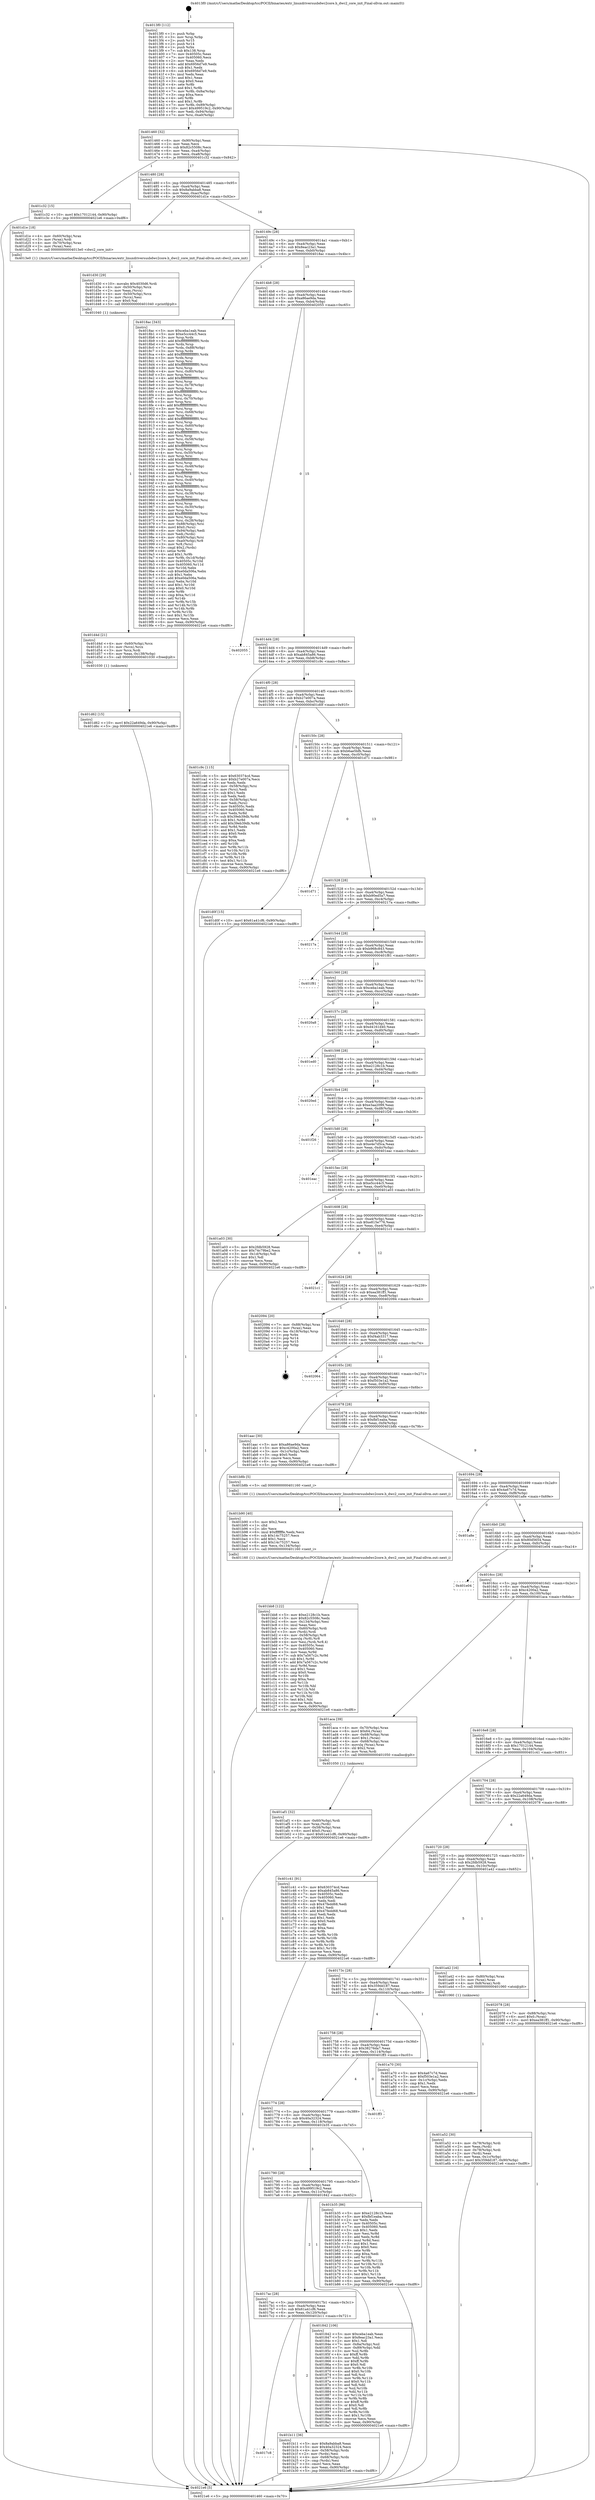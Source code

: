 digraph "0x4013f0" {
  label = "0x4013f0 (/mnt/c/Users/mathe/Desktop/tcc/POCII/binaries/extr_linuxdriversusbdwc2core.h_dwc2_core_init_Final-ollvm.out::main(0))"
  labelloc = "t"
  node[shape=record]

  Entry [label="",width=0.3,height=0.3,shape=circle,fillcolor=black,style=filled]
  "0x401460" [label="{
     0x401460 [32]\l
     | [instrs]\l
     &nbsp;&nbsp;0x401460 \<+6\>: mov -0x90(%rbp),%eax\l
     &nbsp;&nbsp;0x401466 \<+2\>: mov %eax,%ecx\l
     &nbsp;&nbsp;0x401468 \<+6\>: sub $0x82c5508c,%ecx\l
     &nbsp;&nbsp;0x40146e \<+6\>: mov %eax,-0xa4(%rbp)\l
     &nbsp;&nbsp;0x401474 \<+6\>: mov %ecx,-0xa8(%rbp)\l
     &nbsp;&nbsp;0x40147a \<+6\>: je 0000000000401c32 \<main+0x842\>\l
  }"]
  "0x401c32" [label="{
     0x401c32 [15]\l
     | [instrs]\l
     &nbsp;&nbsp;0x401c32 \<+10\>: movl $0x17012144,-0x90(%rbp)\l
     &nbsp;&nbsp;0x401c3c \<+5\>: jmp 00000000004021e6 \<main+0xdf6\>\l
  }"]
  "0x401480" [label="{
     0x401480 [28]\l
     | [instrs]\l
     &nbsp;&nbsp;0x401480 \<+5\>: jmp 0000000000401485 \<main+0x95\>\l
     &nbsp;&nbsp;0x401485 \<+6\>: mov -0xa4(%rbp),%eax\l
     &nbsp;&nbsp;0x40148b \<+5\>: sub $0x8a9abba8,%eax\l
     &nbsp;&nbsp;0x401490 \<+6\>: mov %eax,-0xac(%rbp)\l
     &nbsp;&nbsp;0x401496 \<+6\>: je 0000000000401d1e \<main+0x92e\>\l
  }"]
  Exit [label="",width=0.3,height=0.3,shape=circle,fillcolor=black,style=filled,peripheries=2]
  "0x401d1e" [label="{
     0x401d1e [18]\l
     | [instrs]\l
     &nbsp;&nbsp;0x401d1e \<+4\>: mov -0x60(%rbp),%rax\l
     &nbsp;&nbsp;0x401d22 \<+3\>: mov (%rax),%rdi\l
     &nbsp;&nbsp;0x401d25 \<+4\>: mov -0x70(%rbp),%rax\l
     &nbsp;&nbsp;0x401d29 \<+2\>: mov (%rax),%esi\l
     &nbsp;&nbsp;0x401d2b \<+5\>: call 00000000004013e0 \<dwc2_core_init\>\l
     | [calls]\l
     &nbsp;&nbsp;0x4013e0 \{1\} (/mnt/c/Users/mathe/Desktop/tcc/POCII/binaries/extr_linuxdriversusbdwc2core.h_dwc2_core_init_Final-ollvm.out::dwc2_core_init)\l
  }"]
  "0x40149c" [label="{
     0x40149c [28]\l
     | [instrs]\l
     &nbsp;&nbsp;0x40149c \<+5\>: jmp 00000000004014a1 \<main+0xb1\>\l
     &nbsp;&nbsp;0x4014a1 \<+6\>: mov -0xa4(%rbp),%eax\l
     &nbsp;&nbsp;0x4014a7 \<+5\>: sub $0x8eac23a1,%eax\l
     &nbsp;&nbsp;0x4014ac \<+6\>: mov %eax,-0xb0(%rbp)\l
     &nbsp;&nbsp;0x4014b2 \<+6\>: je 00000000004018ac \<main+0x4bc\>\l
  }"]
  "0x401d62" [label="{
     0x401d62 [15]\l
     | [instrs]\l
     &nbsp;&nbsp;0x401d62 \<+10\>: movl $0x22a649da,-0x90(%rbp)\l
     &nbsp;&nbsp;0x401d6c \<+5\>: jmp 00000000004021e6 \<main+0xdf6\>\l
  }"]
  "0x4018ac" [label="{
     0x4018ac [343]\l
     | [instrs]\l
     &nbsp;&nbsp;0x4018ac \<+5\>: mov $0xceba1eab,%eax\l
     &nbsp;&nbsp;0x4018b1 \<+5\>: mov $0xe5cc44c5,%ecx\l
     &nbsp;&nbsp;0x4018b6 \<+3\>: mov %rsp,%rdx\l
     &nbsp;&nbsp;0x4018b9 \<+4\>: add $0xfffffffffffffff0,%rdx\l
     &nbsp;&nbsp;0x4018bd \<+3\>: mov %rdx,%rsp\l
     &nbsp;&nbsp;0x4018c0 \<+7\>: mov %rdx,-0x88(%rbp)\l
     &nbsp;&nbsp;0x4018c7 \<+3\>: mov %rsp,%rdx\l
     &nbsp;&nbsp;0x4018ca \<+4\>: add $0xfffffffffffffff0,%rdx\l
     &nbsp;&nbsp;0x4018ce \<+3\>: mov %rdx,%rsp\l
     &nbsp;&nbsp;0x4018d1 \<+3\>: mov %rsp,%rsi\l
     &nbsp;&nbsp;0x4018d4 \<+4\>: add $0xfffffffffffffff0,%rsi\l
     &nbsp;&nbsp;0x4018d8 \<+3\>: mov %rsi,%rsp\l
     &nbsp;&nbsp;0x4018db \<+4\>: mov %rsi,-0x80(%rbp)\l
     &nbsp;&nbsp;0x4018df \<+3\>: mov %rsp,%rsi\l
     &nbsp;&nbsp;0x4018e2 \<+4\>: add $0xfffffffffffffff0,%rsi\l
     &nbsp;&nbsp;0x4018e6 \<+3\>: mov %rsi,%rsp\l
     &nbsp;&nbsp;0x4018e9 \<+4\>: mov %rsi,-0x78(%rbp)\l
     &nbsp;&nbsp;0x4018ed \<+3\>: mov %rsp,%rsi\l
     &nbsp;&nbsp;0x4018f0 \<+4\>: add $0xfffffffffffffff0,%rsi\l
     &nbsp;&nbsp;0x4018f4 \<+3\>: mov %rsi,%rsp\l
     &nbsp;&nbsp;0x4018f7 \<+4\>: mov %rsi,-0x70(%rbp)\l
     &nbsp;&nbsp;0x4018fb \<+3\>: mov %rsp,%rsi\l
     &nbsp;&nbsp;0x4018fe \<+4\>: add $0xfffffffffffffff0,%rsi\l
     &nbsp;&nbsp;0x401902 \<+3\>: mov %rsi,%rsp\l
     &nbsp;&nbsp;0x401905 \<+4\>: mov %rsi,-0x68(%rbp)\l
     &nbsp;&nbsp;0x401909 \<+3\>: mov %rsp,%rsi\l
     &nbsp;&nbsp;0x40190c \<+4\>: add $0xfffffffffffffff0,%rsi\l
     &nbsp;&nbsp;0x401910 \<+3\>: mov %rsi,%rsp\l
     &nbsp;&nbsp;0x401913 \<+4\>: mov %rsi,-0x60(%rbp)\l
     &nbsp;&nbsp;0x401917 \<+3\>: mov %rsp,%rsi\l
     &nbsp;&nbsp;0x40191a \<+4\>: add $0xfffffffffffffff0,%rsi\l
     &nbsp;&nbsp;0x40191e \<+3\>: mov %rsi,%rsp\l
     &nbsp;&nbsp;0x401921 \<+4\>: mov %rsi,-0x58(%rbp)\l
     &nbsp;&nbsp;0x401925 \<+3\>: mov %rsp,%rsi\l
     &nbsp;&nbsp;0x401928 \<+4\>: add $0xfffffffffffffff0,%rsi\l
     &nbsp;&nbsp;0x40192c \<+3\>: mov %rsi,%rsp\l
     &nbsp;&nbsp;0x40192f \<+4\>: mov %rsi,-0x50(%rbp)\l
     &nbsp;&nbsp;0x401933 \<+3\>: mov %rsp,%rsi\l
     &nbsp;&nbsp;0x401936 \<+4\>: add $0xfffffffffffffff0,%rsi\l
     &nbsp;&nbsp;0x40193a \<+3\>: mov %rsi,%rsp\l
     &nbsp;&nbsp;0x40193d \<+4\>: mov %rsi,-0x48(%rbp)\l
     &nbsp;&nbsp;0x401941 \<+3\>: mov %rsp,%rsi\l
     &nbsp;&nbsp;0x401944 \<+4\>: add $0xfffffffffffffff0,%rsi\l
     &nbsp;&nbsp;0x401948 \<+3\>: mov %rsi,%rsp\l
     &nbsp;&nbsp;0x40194b \<+4\>: mov %rsi,-0x40(%rbp)\l
     &nbsp;&nbsp;0x40194f \<+3\>: mov %rsp,%rsi\l
     &nbsp;&nbsp;0x401952 \<+4\>: add $0xfffffffffffffff0,%rsi\l
     &nbsp;&nbsp;0x401956 \<+3\>: mov %rsi,%rsp\l
     &nbsp;&nbsp;0x401959 \<+4\>: mov %rsi,-0x38(%rbp)\l
     &nbsp;&nbsp;0x40195d \<+3\>: mov %rsp,%rsi\l
     &nbsp;&nbsp;0x401960 \<+4\>: add $0xfffffffffffffff0,%rsi\l
     &nbsp;&nbsp;0x401964 \<+3\>: mov %rsi,%rsp\l
     &nbsp;&nbsp;0x401967 \<+4\>: mov %rsi,-0x30(%rbp)\l
     &nbsp;&nbsp;0x40196b \<+3\>: mov %rsp,%rsi\l
     &nbsp;&nbsp;0x40196e \<+4\>: add $0xfffffffffffffff0,%rsi\l
     &nbsp;&nbsp;0x401972 \<+3\>: mov %rsi,%rsp\l
     &nbsp;&nbsp;0x401975 \<+4\>: mov %rsi,-0x28(%rbp)\l
     &nbsp;&nbsp;0x401979 \<+7\>: mov -0x88(%rbp),%rsi\l
     &nbsp;&nbsp;0x401980 \<+6\>: movl $0x0,(%rsi)\l
     &nbsp;&nbsp;0x401986 \<+6\>: mov -0x94(%rbp),%edi\l
     &nbsp;&nbsp;0x40198c \<+2\>: mov %edi,(%rdx)\l
     &nbsp;&nbsp;0x40198e \<+4\>: mov -0x80(%rbp),%rsi\l
     &nbsp;&nbsp;0x401992 \<+7\>: mov -0xa0(%rbp),%r8\l
     &nbsp;&nbsp;0x401999 \<+3\>: mov %r8,(%rsi)\l
     &nbsp;&nbsp;0x40199c \<+3\>: cmpl $0x2,(%rdx)\l
     &nbsp;&nbsp;0x40199f \<+4\>: setne %r9b\l
     &nbsp;&nbsp;0x4019a3 \<+4\>: and $0x1,%r9b\l
     &nbsp;&nbsp;0x4019a7 \<+4\>: mov %r9b,-0x1d(%rbp)\l
     &nbsp;&nbsp;0x4019ab \<+8\>: mov 0x40505c,%r10d\l
     &nbsp;&nbsp;0x4019b3 \<+8\>: mov 0x405060,%r11d\l
     &nbsp;&nbsp;0x4019bb \<+3\>: mov %r10d,%ebx\l
     &nbsp;&nbsp;0x4019be \<+6\>: sub $0xe0da506a,%ebx\l
     &nbsp;&nbsp;0x4019c4 \<+3\>: sub $0x1,%ebx\l
     &nbsp;&nbsp;0x4019c7 \<+6\>: add $0xe0da506a,%ebx\l
     &nbsp;&nbsp;0x4019cd \<+4\>: imul %ebx,%r10d\l
     &nbsp;&nbsp;0x4019d1 \<+4\>: and $0x1,%r10d\l
     &nbsp;&nbsp;0x4019d5 \<+4\>: cmp $0x0,%r10d\l
     &nbsp;&nbsp;0x4019d9 \<+4\>: sete %r9b\l
     &nbsp;&nbsp;0x4019dd \<+4\>: cmp $0xa,%r11d\l
     &nbsp;&nbsp;0x4019e1 \<+4\>: setl %r14b\l
     &nbsp;&nbsp;0x4019e5 \<+3\>: mov %r9b,%r15b\l
     &nbsp;&nbsp;0x4019e8 \<+3\>: and %r14b,%r15b\l
     &nbsp;&nbsp;0x4019eb \<+3\>: xor %r14b,%r9b\l
     &nbsp;&nbsp;0x4019ee \<+3\>: or %r9b,%r15b\l
     &nbsp;&nbsp;0x4019f1 \<+4\>: test $0x1,%r15b\l
     &nbsp;&nbsp;0x4019f5 \<+3\>: cmovne %ecx,%eax\l
     &nbsp;&nbsp;0x4019f8 \<+6\>: mov %eax,-0x90(%rbp)\l
     &nbsp;&nbsp;0x4019fe \<+5\>: jmp 00000000004021e6 \<main+0xdf6\>\l
  }"]
  "0x4014b8" [label="{
     0x4014b8 [28]\l
     | [instrs]\l
     &nbsp;&nbsp;0x4014b8 \<+5\>: jmp 00000000004014bd \<main+0xcd\>\l
     &nbsp;&nbsp;0x4014bd \<+6\>: mov -0xa4(%rbp),%eax\l
     &nbsp;&nbsp;0x4014c3 \<+5\>: sub $0xa86ae9da,%eax\l
     &nbsp;&nbsp;0x4014c8 \<+6\>: mov %eax,-0xb4(%rbp)\l
     &nbsp;&nbsp;0x4014ce \<+6\>: je 0000000000402055 \<main+0xc65\>\l
  }"]
  "0x401d4d" [label="{
     0x401d4d [21]\l
     | [instrs]\l
     &nbsp;&nbsp;0x401d4d \<+4\>: mov -0x60(%rbp),%rcx\l
     &nbsp;&nbsp;0x401d51 \<+3\>: mov (%rcx),%rcx\l
     &nbsp;&nbsp;0x401d54 \<+3\>: mov %rcx,%rdi\l
     &nbsp;&nbsp;0x401d57 \<+6\>: mov %eax,-0x138(%rbp)\l
     &nbsp;&nbsp;0x401d5d \<+5\>: call 0000000000401030 \<free@plt\>\l
     | [calls]\l
     &nbsp;&nbsp;0x401030 \{1\} (unknown)\l
  }"]
  "0x402055" [label="{
     0x402055\l
  }", style=dashed]
  "0x4014d4" [label="{
     0x4014d4 [28]\l
     | [instrs]\l
     &nbsp;&nbsp;0x4014d4 \<+5\>: jmp 00000000004014d9 \<main+0xe9\>\l
     &nbsp;&nbsp;0x4014d9 \<+6\>: mov -0xa4(%rbp),%eax\l
     &nbsp;&nbsp;0x4014df \<+5\>: sub $0xab845a86,%eax\l
     &nbsp;&nbsp;0x4014e4 \<+6\>: mov %eax,-0xb8(%rbp)\l
     &nbsp;&nbsp;0x4014ea \<+6\>: je 0000000000401c9c \<main+0x8ac\>\l
  }"]
  "0x401d30" [label="{
     0x401d30 [29]\l
     | [instrs]\l
     &nbsp;&nbsp;0x401d30 \<+10\>: movabs $0x4030d6,%rdi\l
     &nbsp;&nbsp;0x401d3a \<+4\>: mov -0x50(%rbp),%rcx\l
     &nbsp;&nbsp;0x401d3e \<+2\>: mov %eax,(%rcx)\l
     &nbsp;&nbsp;0x401d40 \<+4\>: mov -0x50(%rbp),%rcx\l
     &nbsp;&nbsp;0x401d44 \<+2\>: mov (%rcx),%esi\l
     &nbsp;&nbsp;0x401d46 \<+2\>: mov $0x0,%al\l
     &nbsp;&nbsp;0x401d48 \<+5\>: call 0000000000401040 \<printf@plt\>\l
     | [calls]\l
     &nbsp;&nbsp;0x401040 \{1\} (unknown)\l
  }"]
  "0x401c9c" [label="{
     0x401c9c [115]\l
     | [instrs]\l
     &nbsp;&nbsp;0x401c9c \<+5\>: mov $0x630374cd,%eax\l
     &nbsp;&nbsp;0x401ca1 \<+5\>: mov $0xb27e007a,%ecx\l
     &nbsp;&nbsp;0x401ca6 \<+2\>: xor %edx,%edx\l
     &nbsp;&nbsp;0x401ca8 \<+4\>: mov -0x58(%rbp),%rsi\l
     &nbsp;&nbsp;0x401cac \<+2\>: mov (%rsi),%edi\l
     &nbsp;&nbsp;0x401cae \<+3\>: sub $0x1,%edx\l
     &nbsp;&nbsp;0x401cb1 \<+2\>: sub %edx,%edi\l
     &nbsp;&nbsp;0x401cb3 \<+4\>: mov -0x58(%rbp),%rsi\l
     &nbsp;&nbsp;0x401cb7 \<+2\>: mov %edi,(%rsi)\l
     &nbsp;&nbsp;0x401cb9 \<+7\>: mov 0x40505c,%edx\l
     &nbsp;&nbsp;0x401cc0 \<+7\>: mov 0x405060,%edi\l
     &nbsp;&nbsp;0x401cc7 \<+3\>: mov %edx,%r8d\l
     &nbsp;&nbsp;0x401cca \<+7\>: sub $0x39eb39db,%r8d\l
     &nbsp;&nbsp;0x401cd1 \<+4\>: sub $0x1,%r8d\l
     &nbsp;&nbsp;0x401cd5 \<+7\>: add $0x39eb39db,%r8d\l
     &nbsp;&nbsp;0x401cdc \<+4\>: imul %r8d,%edx\l
     &nbsp;&nbsp;0x401ce0 \<+3\>: and $0x1,%edx\l
     &nbsp;&nbsp;0x401ce3 \<+3\>: cmp $0x0,%edx\l
     &nbsp;&nbsp;0x401ce6 \<+4\>: sete %r9b\l
     &nbsp;&nbsp;0x401cea \<+3\>: cmp $0xa,%edi\l
     &nbsp;&nbsp;0x401ced \<+4\>: setl %r10b\l
     &nbsp;&nbsp;0x401cf1 \<+3\>: mov %r9b,%r11b\l
     &nbsp;&nbsp;0x401cf4 \<+3\>: and %r10b,%r11b\l
     &nbsp;&nbsp;0x401cf7 \<+3\>: xor %r10b,%r9b\l
     &nbsp;&nbsp;0x401cfa \<+3\>: or %r9b,%r11b\l
     &nbsp;&nbsp;0x401cfd \<+4\>: test $0x1,%r11b\l
     &nbsp;&nbsp;0x401d01 \<+3\>: cmovne %ecx,%eax\l
     &nbsp;&nbsp;0x401d04 \<+6\>: mov %eax,-0x90(%rbp)\l
     &nbsp;&nbsp;0x401d0a \<+5\>: jmp 00000000004021e6 \<main+0xdf6\>\l
  }"]
  "0x4014f0" [label="{
     0x4014f0 [28]\l
     | [instrs]\l
     &nbsp;&nbsp;0x4014f0 \<+5\>: jmp 00000000004014f5 \<main+0x105\>\l
     &nbsp;&nbsp;0x4014f5 \<+6\>: mov -0xa4(%rbp),%eax\l
     &nbsp;&nbsp;0x4014fb \<+5\>: sub $0xb27e007a,%eax\l
     &nbsp;&nbsp;0x401500 \<+6\>: mov %eax,-0xbc(%rbp)\l
     &nbsp;&nbsp;0x401506 \<+6\>: je 0000000000401d0f \<main+0x91f\>\l
  }"]
  "0x401bb8" [label="{
     0x401bb8 [122]\l
     | [instrs]\l
     &nbsp;&nbsp;0x401bb8 \<+5\>: mov $0xe2128c1b,%ecx\l
     &nbsp;&nbsp;0x401bbd \<+5\>: mov $0x82c5508c,%edx\l
     &nbsp;&nbsp;0x401bc2 \<+6\>: mov -0x134(%rbp),%esi\l
     &nbsp;&nbsp;0x401bc8 \<+3\>: imul %eax,%esi\l
     &nbsp;&nbsp;0x401bcb \<+4\>: mov -0x60(%rbp),%rdi\l
     &nbsp;&nbsp;0x401bcf \<+3\>: mov (%rdi),%rdi\l
     &nbsp;&nbsp;0x401bd2 \<+4\>: mov -0x58(%rbp),%r8\l
     &nbsp;&nbsp;0x401bd6 \<+3\>: movslq (%r8),%r8\l
     &nbsp;&nbsp;0x401bd9 \<+4\>: mov %esi,(%rdi,%r8,4)\l
     &nbsp;&nbsp;0x401bdd \<+7\>: mov 0x40505c,%eax\l
     &nbsp;&nbsp;0x401be4 \<+7\>: mov 0x405060,%esi\l
     &nbsp;&nbsp;0x401beb \<+3\>: mov %eax,%r9d\l
     &nbsp;&nbsp;0x401bee \<+7\>: sub $0x7a567c2c,%r9d\l
     &nbsp;&nbsp;0x401bf5 \<+4\>: sub $0x1,%r9d\l
     &nbsp;&nbsp;0x401bf9 \<+7\>: add $0x7a567c2c,%r9d\l
     &nbsp;&nbsp;0x401c00 \<+4\>: imul %r9d,%eax\l
     &nbsp;&nbsp;0x401c04 \<+3\>: and $0x1,%eax\l
     &nbsp;&nbsp;0x401c07 \<+3\>: cmp $0x0,%eax\l
     &nbsp;&nbsp;0x401c0a \<+4\>: sete %r10b\l
     &nbsp;&nbsp;0x401c0e \<+3\>: cmp $0xa,%esi\l
     &nbsp;&nbsp;0x401c11 \<+4\>: setl %r11b\l
     &nbsp;&nbsp;0x401c15 \<+3\>: mov %r10b,%bl\l
     &nbsp;&nbsp;0x401c18 \<+3\>: and %r11b,%bl\l
     &nbsp;&nbsp;0x401c1b \<+3\>: xor %r11b,%r10b\l
     &nbsp;&nbsp;0x401c1e \<+3\>: or %r10b,%bl\l
     &nbsp;&nbsp;0x401c21 \<+3\>: test $0x1,%bl\l
     &nbsp;&nbsp;0x401c24 \<+3\>: cmovne %edx,%ecx\l
     &nbsp;&nbsp;0x401c27 \<+6\>: mov %ecx,-0x90(%rbp)\l
     &nbsp;&nbsp;0x401c2d \<+5\>: jmp 00000000004021e6 \<main+0xdf6\>\l
  }"]
  "0x401d0f" [label="{
     0x401d0f [15]\l
     | [instrs]\l
     &nbsp;&nbsp;0x401d0f \<+10\>: movl $0x61a41cf6,-0x90(%rbp)\l
     &nbsp;&nbsp;0x401d19 \<+5\>: jmp 00000000004021e6 \<main+0xdf6\>\l
  }"]
  "0x40150c" [label="{
     0x40150c [28]\l
     | [instrs]\l
     &nbsp;&nbsp;0x40150c \<+5\>: jmp 0000000000401511 \<main+0x121\>\l
     &nbsp;&nbsp;0x401511 \<+6\>: mov -0xa4(%rbp),%eax\l
     &nbsp;&nbsp;0x401517 \<+5\>: sub $0xb6ae5bfb,%eax\l
     &nbsp;&nbsp;0x40151c \<+6\>: mov %eax,-0xc0(%rbp)\l
     &nbsp;&nbsp;0x401522 \<+6\>: je 0000000000401d71 \<main+0x981\>\l
  }"]
  "0x401b90" [label="{
     0x401b90 [40]\l
     | [instrs]\l
     &nbsp;&nbsp;0x401b90 \<+5\>: mov $0x2,%ecx\l
     &nbsp;&nbsp;0x401b95 \<+1\>: cltd\l
     &nbsp;&nbsp;0x401b96 \<+2\>: idiv %ecx\l
     &nbsp;&nbsp;0x401b98 \<+6\>: imul $0xfffffffe,%edx,%ecx\l
     &nbsp;&nbsp;0x401b9e \<+6\>: sub $0x14c75257,%ecx\l
     &nbsp;&nbsp;0x401ba4 \<+3\>: add $0x1,%ecx\l
     &nbsp;&nbsp;0x401ba7 \<+6\>: add $0x14c75257,%ecx\l
     &nbsp;&nbsp;0x401bad \<+6\>: mov %ecx,-0x134(%rbp)\l
     &nbsp;&nbsp;0x401bb3 \<+5\>: call 0000000000401160 \<next_i\>\l
     | [calls]\l
     &nbsp;&nbsp;0x401160 \{1\} (/mnt/c/Users/mathe/Desktop/tcc/POCII/binaries/extr_linuxdriversusbdwc2core.h_dwc2_core_init_Final-ollvm.out::next_i)\l
  }"]
  "0x401d71" [label="{
     0x401d71\l
  }", style=dashed]
  "0x401528" [label="{
     0x401528 [28]\l
     | [instrs]\l
     &nbsp;&nbsp;0x401528 \<+5\>: jmp 000000000040152d \<main+0x13d\>\l
     &nbsp;&nbsp;0x40152d \<+6\>: mov -0xa4(%rbp),%eax\l
     &nbsp;&nbsp;0x401533 \<+5\>: sub $0xb90ed5a7,%eax\l
     &nbsp;&nbsp;0x401538 \<+6\>: mov %eax,-0xc4(%rbp)\l
     &nbsp;&nbsp;0x40153e \<+6\>: je 000000000040217a \<main+0xd8a\>\l
  }"]
  "0x4017c8" [label="{
     0x4017c8\l
  }", style=dashed]
  "0x40217a" [label="{
     0x40217a\l
  }", style=dashed]
  "0x401544" [label="{
     0x401544 [28]\l
     | [instrs]\l
     &nbsp;&nbsp;0x401544 \<+5\>: jmp 0000000000401549 \<main+0x159\>\l
     &nbsp;&nbsp;0x401549 \<+6\>: mov -0xa4(%rbp),%eax\l
     &nbsp;&nbsp;0x40154f \<+5\>: sub $0xb968c843,%eax\l
     &nbsp;&nbsp;0x401554 \<+6\>: mov %eax,-0xc8(%rbp)\l
     &nbsp;&nbsp;0x40155a \<+6\>: je 0000000000401f81 \<main+0xb91\>\l
  }"]
  "0x401b11" [label="{
     0x401b11 [36]\l
     | [instrs]\l
     &nbsp;&nbsp;0x401b11 \<+5\>: mov $0x8a9abba8,%eax\l
     &nbsp;&nbsp;0x401b16 \<+5\>: mov $0x40a32324,%ecx\l
     &nbsp;&nbsp;0x401b1b \<+4\>: mov -0x58(%rbp),%rdx\l
     &nbsp;&nbsp;0x401b1f \<+2\>: mov (%rdx),%esi\l
     &nbsp;&nbsp;0x401b21 \<+4\>: mov -0x68(%rbp),%rdx\l
     &nbsp;&nbsp;0x401b25 \<+2\>: cmp (%rdx),%esi\l
     &nbsp;&nbsp;0x401b27 \<+3\>: cmovl %ecx,%eax\l
     &nbsp;&nbsp;0x401b2a \<+6\>: mov %eax,-0x90(%rbp)\l
     &nbsp;&nbsp;0x401b30 \<+5\>: jmp 00000000004021e6 \<main+0xdf6\>\l
  }"]
  "0x401f81" [label="{
     0x401f81\l
  }", style=dashed]
  "0x401560" [label="{
     0x401560 [28]\l
     | [instrs]\l
     &nbsp;&nbsp;0x401560 \<+5\>: jmp 0000000000401565 \<main+0x175\>\l
     &nbsp;&nbsp;0x401565 \<+6\>: mov -0xa4(%rbp),%eax\l
     &nbsp;&nbsp;0x40156b \<+5\>: sub $0xceba1eab,%eax\l
     &nbsp;&nbsp;0x401570 \<+6\>: mov %eax,-0xcc(%rbp)\l
     &nbsp;&nbsp;0x401576 \<+6\>: je 00000000004020a8 \<main+0xcb8\>\l
  }"]
  "0x401af1" [label="{
     0x401af1 [32]\l
     | [instrs]\l
     &nbsp;&nbsp;0x401af1 \<+4\>: mov -0x60(%rbp),%rdi\l
     &nbsp;&nbsp;0x401af5 \<+3\>: mov %rax,(%rdi)\l
     &nbsp;&nbsp;0x401af8 \<+4\>: mov -0x58(%rbp),%rax\l
     &nbsp;&nbsp;0x401afc \<+6\>: movl $0x0,(%rax)\l
     &nbsp;&nbsp;0x401b02 \<+10\>: movl $0x61a41cf6,-0x90(%rbp)\l
     &nbsp;&nbsp;0x401b0c \<+5\>: jmp 00000000004021e6 \<main+0xdf6\>\l
  }"]
  "0x4020a8" [label="{
     0x4020a8\l
  }", style=dashed]
  "0x40157c" [label="{
     0x40157c [28]\l
     | [instrs]\l
     &nbsp;&nbsp;0x40157c \<+5\>: jmp 0000000000401581 \<main+0x191\>\l
     &nbsp;&nbsp;0x401581 \<+6\>: mov -0xa4(%rbp),%eax\l
     &nbsp;&nbsp;0x401587 \<+5\>: sub $0xd4161d40,%eax\l
     &nbsp;&nbsp;0x40158c \<+6\>: mov %eax,-0xd0(%rbp)\l
     &nbsp;&nbsp;0x401592 \<+6\>: je 0000000000401ed0 \<main+0xae0\>\l
  }"]
  "0x401a52" [label="{
     0x401a52 [30]\l
     | [instrs]\l
     &nbsp;&nbsp;0x401a52 \<+4\>: mov -0x78(%rbp),%rdi\l
     &nbsp;&nbsp;0x401a56 \<+2\>: mov %eax,(%rdi)\l
     &nbsp;&nbsp;0x401a58 \<+4\>: mov -0x78(%rbp),%rdi\l
     &nbsp;&nbsp;0x401a5c \<+2\>: mov (%rdi),%eax\l
     &nbsp;&nbsp;0x401a5e \<+3\>: mov %eax,-0x1c(%rbp)\l
     &nbsp;&nbsp;0x401a61 \<+10\>: movl $0x359dd187,-0x90(%rbp)\l
     &nbsp;&nbsp;0x401a6b \<+5\>: jmp 00000000004021e6 \<main+0xdf6\>\l
  }"]
  "0x401ed0" [label="{
     0x401ed0\l
  }", style=dashed]
  "0x401598" [label="{
     0x401598 [28]\l
     | [instrs]\l
     &nbsp;&nbsp;0x401598 \<+5\>: jmp 000000000040159d \<main+0x1ad\>\l
     &nbsp;&nbsp;0x40159d \<+6\>: mov -0xa4(%rbp),%eax\l
     &nbsp;&nbsp;0x4015a3 \<+5\>: sub $0xe2128c1b,%eax\l
     &nbsp;&nbsp;0x4015a8 \<+6\>: mov %eax,-0xd4(%rbp)\l
     &nbsp;&nbsp;0x4015ae \<+6\>: je 00000000004020ed \<main+0xcfd\>\l
  }"]
  "0x4013f0" [label="{
     0x4013f0 [112]\l
     | [instrs]\l
     &nbsp;&nbsp;0x4013f0 \<+1\>: push %rbp\l
     &nbsp;&nbsp;0x4013f1 \<+3\>: mov %rsp,%rbp\l
     &nbsp;&nbsp;0x4013f4 \<+2\>: push %r15\l
     &nbsp;&nbsp;0x4013f6 \<+2\>: push %r14\l
     &nbsp;&nbsp;0x4013f8 \<+1\>: push %rbx\l
     &nbsp;&nbsp;0x4013f9 \<+7\>: sub $0x138,%rsp\l
     &nbsp;&nbsp;0x401400 \<+7\>: mov 0x40505c,%eax\l
     &nbsp;&nbsp;0x401407 \<+7\>: mov 0x405060,%ecx\l
     &nbsp;&nbsp;0x40140e \<+2\>: mov %eax,%edx\l
     &nbsp;&nbsp;0x401410 \<+6\>: add $0x6956d7e9,%edx\l
     &nbsp;&nbsp;0x401416 \<+3\>: sub $0x1,%edx\l
     &nbsp;&nbsp;0x401419 \<+6\>: sub $0x6956d7e9,%edx\l
     &nbsp;&nbsp;0x40141f \<+3\>: imul %edx,%eax\l
     &nbsp;&nbsp;0x401422 \<+3\>: and $0x1,%eax\l
     &nbsp;&nbsp;0x401425 \<+3\>: cmp $0x0,%eax\l
     &nbsp;&nbsp;0x401428 \<+4\>: sete %r8b\l
     &nbsp;&nbsp;0x40142c \<+4\>: and $0x1,%r8b\l
     &nbsp;&nbsp;0x401430 \<+7\>: mov %r8b,-0x8a(%rbp)\l
     &nbsp;&nbsp;0x401437 \<+3\>: cmp $0xa,%ecx\l
     &nbsp;&nbsp;0x40143a \<+4\>: setl %r8b\l
     &nbsp;&nbsp;0x40143e \<+4\>: and $0x1,%r8b\l
     &nbsp;&nbsp;0x401442 \<+7\>: mov %r8b,-0x89(%rbp)\l
     &nbsp;&nbsp;0x401449 \<+10\>: movl $0x499519c2,-0x90(%rbp)\l
     &nbsp;&nbsp;0x401453 \<+6\>: mov %edi,-0x94(%rbp)\l
     &nbsp;&nbsp;0x401459 \<+7\>: mov %rsi,-0xa0(%rbp)\l
  }"]
  "0x4020ed" [label="{
     0x4020ed\l
  }", style=dashed]
  "0x4015b4" [label="{
     0x4015b4 [28]\l
     | [instrs]\l
     &nbsp;&nbsp;0x4015b4 \<+5\>: jmp 00000000004015b9 \<main+0x1c9\>\l
     &nbsp;&nbsp;0x4015b9 \<+6\>: mov -0xa4(%rbp),%eax\l
     &nbsp;&nbsp;0x4015bf \<+5\>: sub $0xe3aa2099,%eax\l
     &nbsp;&nbsp;0x4015c4 \<+6\>: mov %eax,-0xd8(%rbp)\l
     &nbsp;&nbsp;0x4015ca \<+6\>: je 0000000000401f26 \<main+0xb36\>\l
  }"]
  "0x4021e6" [label="{
     0x4021e6 [5]\l
     | [instrs]\l
     &nbsp;&nbsp;0x4021e6 \<+5\>: jmp 0000000000401460 \<main+0x70\>\l
  }"]
  "0x401f26" [label="{
     0x401f26\l
  }", style=dashed]
  "0x4015d0" [label="{
     0x4015d0 [28]\l
     | [instrs]\l
     &nbsp;&nbsp;0x4015d0 \<+5\>: jmp 00000000004015d5 \<main+0x1e5\>\l
     &nbsp;&nbsp;0x4015d5 \<+6\>: mov -0xa4(%rbp),%eax\l
     &nbsp;&nbsp;0x4015db \<+5\>: sub $0xe4e7d5ca,%eax\l
     &nbsp;&nbsp;0x4015e0 \<+6\>: mov %eax,-0xdc(%rbp)\l
     &nbsp;&nbsp;0x4015e6 \<+6\>: je 0000000000401eac \<main+0xabc\>\l
  }"]
  "0x4017ac" [label="{
     0x4017ac [28]\l
     | [instrs]\l
     &nbsp;&nbsp;0x4017ac \<+5\>: jmp 00000000004017b1 \<main+0x3c1\>\l
     &nbsp;&nbsp;0x4017b1 \<+6\>: mov -0xa4(%rbp),%eax\l
     &nbsp;&nbsp;0x4017b7 \<+5\>: sub $0x61a41cf6,%eax\l
     &nbsp;&nbsp;0x4017bc \<+6\>: mov %eax,-0x120(%rbp)\l
     &nbsp;&nbsp;0x4017c2 \<+6\>: je 0000000000401b11 \<main+0x721\>\l
  }"]
  "0x401eac" [label="{
     0x401eac\l
  }", style=dashed]
  "0x4015ec" [label="{
     0x4015ec [28]\l
     | [instrs]\l
     &nbsp;&nbsp;0x4015ec \<+5\>: jmp 00000000004015f1 \<main+0x201\>\l
     &nbsp;&nbsp;0x4015f1 \<+6\>: mov -0xa4(%rbp),%eax\l
     &nbsp;&nbsp;0x4015f7 \<+5\>: sub $0xe5cc44c5,%eax\l
     &nbsp;&nbsp;0x4015fc \<+6\>: mov %eax,-0xe0(%rbp)\l
     &nbsp;&nbsp;0x401602 \<+6\>: je 0000000000401a03 \<main+0x613\>\l
  }"]
  "0x401842" [label="{
     0x401842 [106]\l
     | [instrs]\l
     &nbsp;&nbsp;0x401842 \<+5\>: mov $0xceba1eab,%eax\l
     &nbsp;&nbsp;0x401847 \<+5\>: mov $0x8eac23a1,%ecx\l
     &nbsp;&nbsp;0x40184c \<+2\>: mov $0x1,%dl\l
     &nbsp;&nbsp;0x40184e \<+7\>: mov -0x8a(%rbp),%sil\l
     &nbsp;&nbsp;0x401855 \<+7\>: mov -0x89(%rbp),%dil\l
     &nbsp;&nbsp;0x40185c \<+3\>: mov %sil,%r8b\l
     &nbsp;&nbsp;0x40185f \<+4\>: xor $0xff,%r8b\l
     &nbsp;&nbsp;0x401863 \<+3\>: mov %dil,%r9b\l
     &nbsp;&nbsp;0x401866 \<+4\>: xor $0xff,%r9b\l
     &nbsp;&nbsp;0x40186a \<+3\>: xor $0x0,%dl\l
     &nbsp;&nbsp;0x40186d \<+3\>: mov %r8b,%r10b\l
     &nbsp;&nbsp;0x401870 \<+4\>: and $0x0,%r10b\l
     &nbsp;&nbsp;0x401874 \<+3\>: and %dl,%sil\l
     &nbsp;&nbsp;0x401877 \<+3\>: mov %r9b,%r11b\l
     &nbsp;&nbsp;0x40187a \<+4\>: and $0x0,%r11b\l
     &nbsp;&nbsp;0x40187e \<+3\>: and %dl,%dil\l
     &nbsp;&nbsp;0x401881 \<+3\>: or %sil,%r10b\l
     &nbsp;&nbsp;0x401884 \<+3\>: or %dil,%r11b\l
     &nbsp;&nbsp;0x401887 \<+3\>: xor %r11b,%r10b\l
     &nbsp;&nbsp;0x40188a \<+3\>: or %r9b,%r8b\l
     &nbsp;&nbsp;0x40188d \<+4\>: xor $0xff,%r8b\l
     &nbsp;&nbsp;0x401891 \<+3\>: or $0x0,%dl\l
     &nbsp;&nbsp;0x401894 \<+3\>: and %dl,%r8b\l
     &nbsp;&nbsp;0x401897 \<+3\>: or %r8b,%r10b\l
     &nbsp;&nbsp;0x40189a \<+4\>: test $0x1,%r10b\l
     &nbsp;&nbsp;0x40189e \<+3\>: cmovne %ecx,%eax\l
     &nbsp;&nbsp;0x4018a1 \<+6\>: mov %eax,-0x90(%rbp)\l
     &nbsp;&nbsp;0x4018a7 \<+5\>: jmp 00000000004021e6 \<main+0xdf6\>\l
  }"]
  "0x401a03" [label="{
     0x401a03 [30]\l
     | [instrs]\l
     &nbsp;&nbsp;0x401a03 \<+5\>: mov $0x2fdb5928,%eax\l
     &nbsp;&nbsp;0x401a08 \<+5\>: mov $0x74c79be2,%ecx\l
     &nbsp;&nbsp;0x401a0d \<+3\>: mov -0x1d(%rbp),%dl\l
     &nbsp;&nbsp;0x401a10 \<+3\>: test $0x1,%dl\l
     &nbsp;&nbsp;0x401a13 \<+3\>: cmovne %ecx,%eax\l
     &nbsp;&nbsp;0x401a16 \<+6\>: mov %eax,-0x90(%rbp)\l
     &nbsp;&nbsp;0x401a1c \<+5\>: jmp 00000000004021e6 \<main+0xdf6\>\l
  }"]
  "0x401608" [label="{
     0x401608 [28]\l
     | [instrs]\l
     &nbsp;&nbsp;0x401608 \<+5\>: jmp 000000000040160d \<main+0x21d\>\l
     &nbsp;&nbsp;0x40160d \<+6\>: mov -0xa4(%rbp),%eax\l
     &nbsp;&nbsp;0x401613 \<+5\>: sub $0xe815e776,%eax\l
     &nbsp;&nbsp;0x401618 \<+6\>: mov %eax,-0xe4(%rbp)\l
     &nbsp;&nbsp;0x40161e \<+6\>: je 00000000004021c1 \<main+0xdd1\>\l
  }"]
  "0x401790" [label="{
     0x401790 [28]\l
     | [instrs]\l
     &nbsp;&nbsp;0x401790 \<+5\>: jmp 0000000000401795 \<main+0x3a5\>\l
     &nbsp;&nbsp;0x401795 \<+6\>: mov -0xa4(%rbp),%eax\l
     &nbsp;&nbsp;0x40179b \<+5\>: sub $0x499519c2,%eax\l
     &nbsp;&nbsp;0x4017a0 \<+6\>: mov %eax,-0x11c(%rbp)\l
     &nbsp;&nbsp;0x4017a6 \<+6\>: je 0000000000401842 \<main+0x452\>\l
  }"]
  "0x4021c1" [label="{
     0x4021c1\l
  }", style=dashed]
  "0x401624" [label="{
     0x401624 [28]\l
     | [instrs]\l
     &nbsp;&nbsp;0x401624 \<+5\>: jmp 0000000000401629 \<main+0x239\>\l
     &nbsp;&nbsp;0x401629 \<+6\>: mov -0xa4(%rbp),%eax\l
     &nbsp;&nbsp;0x40162f \<+5\>: sub $0xea381ff1,%eax\l
     &nbsp;&nbsp;0x401634 \<+6\>: mov %eax,-0xe8(%rbp)\l
     &nbsp;&nbsp;0x40163a \<+6\>: je 0000000000402094 \<main+0xca4\>\l
  }"]
  "0x401b35" [label="{
     0x401b35 [86]\l
     | [instrs]\l
     &nbsp;&nbsp;0x401b35 \<+5\>: mov $0xe2128c1b,%eax\l
     &nbsp;&nbsp;0x401b3a \<+5\>: mov $0xfbf1eaba,%ecx\l
     &nbsp;&nbsp;0x401b3f \<+2\>: xor %edx,%edx\l
     &nbsp;&nbsp;0x401b41 \<+7\>: mov 0x40505c,%esi\l
     &nbsp;&nbsp;0x401b48 \<+7\>: mov 0x405060,%edi\l
     &nbsp;&nbsp;0x401b4f \<+3\>: sub $0x1,%edx\l
     &nbsp;&nbsp;0x401b52 \<+3\>: mov %esi,%r8d\l
     &nbsp;&nbsp;0x401b55 \<+3\>: add %edx,%r8d\l
     &nbsp;&nbsp;0x401b58 \<+4\>: imul %r8d,%esi\l
     &nbsp;&nbsp;0x401b5c \<+3\>: and $0x1,%esi\l
     &nbsp;&nbsp;0x401b5f \<+3\>: cmp $0x0,%esi\l
     &nbsp;&nbsp;0x401b62 \<+4\>: sete %r9b\l
     &nbsp;&nbsp;0x401b66 \<+3\>: cmp $0xa,%edi\l
     &nbsp;&nbsp;0x401b69 \<+4\>: setl %r10b\l
     &nbsp;&nbsp;0x401b6d \<+3\>: mov %r9b,%r11b\l
     &nbsp;&nbsp;0x401b70 \<+3\>: and %r10b,%r11b\l
     &nbsp;&nbsp;0x401b73 \<+3\>: xor %r10b,%r9b\l
     &nbsp;&nbsp;0x401b76 \<+3\>: or %r9b,%r11b\l
     &nbsp;&nbsp;0x401b79 \<+4\>: test $0x1,%r11b\l
     &nbsp;&nbsp;0x401b7d \<+3\>: cmovne %ecx,%eax\l
     &nbsp;&nbsp;0x401b80 \<+6\>: mov %eax,-0x90(%rbp)\l
     &nbsp;&nbsp;0x401b86 \<+5\>: jmp 00000000004021e6 \<main+0xdf6\>\l
  }"]
  "0x402094" [label="{
     0x402094 [20]\l
     | [instrs]\l
     &nbsp;&nbsp;0x402094 \<+7\>: mov -0x88(%rbp),%rax\l
     &nbsp;&nbsp;0x40209b \<+2\>: mov (%rax),%eax\l
     &nbsp;&nbsp;0x40209d \<+4\>: lea -0x18(%rbp),%rsp\l
     &nbsp;&nbsp;0x4020a1 \<+1\>: pop %rbx\l
     &nbsp;&nbsp;0x4020a2 \<+2\>: pop %r14\l
     &nbsp;&nbsp;0x4020a4 \<+2\>: pop %r15\l
     &nbsp;&nbsp;0x4020a6 \<+1\>: pop %rbp\l
     &nbsp;&nbsp;0x4020a7 \<+1\>: ret\l
  }"]
  "0x401640" [label="{
     0x401640 [28]\l
     | [instrs]\l
     &nbsp;&nbsp;0x401640 \<+5\>: jmp 0000000000401645 \<main+0x255\>\l
     &nbsp;&nbsp;0x401645 \<+6\>: mov -0xa4(%rbp),%eax\l
     &nbsp;&nbsp;0x40164b \<+5\>: sub $0xf4ab3317,%eax\l
     &nbsp;&nbsp;0x401650 \<+6\>: mov %eax,-0xec(%rbp)\l
     &nbsp;&nbsp;0x401656 \<+6\>: je 0000000000402064 \<main+0xc74\>\l
  }"]
  "0x401774" [label="{
     0x401774 [28]\l
     | [instrs]\l
     &nbsp;&nbsp;0x401774 \<+5\>: jmp 0000000000401779 \<main+0x389\>\l
     &nbsp;&nbsp;0x401779 \<+6\>: mov -0xa4(%rbp),%eax\l
     &nbsp;&nbsp;0x40177f \<+5\>: sub $0x40a32324,%eax\l
     &nbsp;&nbsp;0x401784 \<+6\>: mov %eax,-0x118(%rbp)\l
     &nbsp;&nbsp;0x40178a \<+6\>: je 0000000000401b35 \<main+0x745\>\l
  }"]
  "0x402064" [label="{
     0x402064\l
  }", style=dashed]
  "0x40165c" [label="{
     0x40165c [28]\l
     | [instrs]\l
     &nbsp;&nbsp;0x40165c \<+5\>: jmp 0000000000401661 \<main+0x271\>\l
     &nbsp;&nbsp;0x401661 \<+6\>: mov -0xa4(%rbp),%eax\l
     &nbsp;&nbsp;0x401667 \<+5\>: sub $0xf503e1a2,%eax\l
     &nbsp;&nbsp;0x40166c \<+6\>: mov %eax,-0xf0(%rbp)\l
     &nbsp;&nbsp;0x401672 \<+6\>: je 0000000000401aac \<main+0x6bc\>\l
  }"]
  "0x401ff3" [label="{
     0x401ff3\l
  }", style=dashed]
  "0x401aac" [label="{
     0x401aac [30]\l
     | [instrs]\l
     &nbsp;&nbsp;0x401aac \<+5\>: mov $0xa86ae9da,%eax\l
     &nbsp;&nbsp;0x401ab1 \<+5\>: mov $0xc4200a2,%ecx\l
     &nbsp;&nbsp;0x401ab6 \<+3\>: mov -0x1c(%rbp),%edx\l
     &nbsp;&nbsp;0x401ab9 \<+3\>: cmp $0x0,%edx\l
     &nbsp;&nbsp;0x401abc \<+3\>: cmove %ecx,%eax\l
     &nbsp;&nbsp;0x401abf \<+6\>: mov %eax,-0x90(%rbp)\l
     &nbsp;&nbsp;0x401ac5 \<+5\>: jmp 00000000004021e6 \<main+0xdf6\>\l
  }"]
  "0x401678" [label="{
     0x401678 [28]\l
     | [instrs]\l
     &nbsp;&nbsp;0x401678 \<+5\>: jmp 000000000040167d \<main+0x28d\>\l
     &nbsp;&nbsp;0x40167d \<+6\>: mov -0xa4(%rbp),%eax\l
     &nbsp;&nbsp;0x401683 \<+5\>: sub $0xfbf1eaba,%eax\l
     &nbsp;&nbsp;0x401688 \<+6\>: mov %eax,-0xf4(%rbp)\l
     &nbsp;&nbsp;0x40168e \<+6\>: je 0000000000401b8b \<main+0x79b\>\l
  }"]
  "0x401758" [label="{
     0x401758 [28]\l
     | [instrs]\l
     &nbsp;&nbsp;0x401758 \<+5\>: jmp 000000000040175d \<main+0x36d\>\l
     &nbsp;&nbsp;0x40175d \<+6\>: mov -0xa4(%rbp),%eax\l
     &nbsp;&nbsp;0x401763 \<+5\>: sub $0x38276da7,%eax\l
     &nbsp;&nbsp;0x401768 \<+6\>: mov %eax,-0x114(%rbp)\l
     &nbsp;&nbsp;0x40176e \<+6\>: je 0000000000401ff3 \<main+0xc03\>\l
  }"]
  "0x401b8b" [label="{
     0x401b8b [5]\l
     | [instrs]\l
     &nbsp;&nbsp;0x401b8b \<+5\>: call 0000000000401160 \<next_i\>\l
     | [calls]\l
     &nbsp;&nbsp;0x401160 \{1\} (/mnt/c/Users/mathe/Desktop/tcc/POCII/binaries/extr_linuxdriversusbdwc2core.h_dwc2_core_init_Final-ollvm.out::next_i)\l
  }"]
  "0x401694" [label="{
     0x401694 [28]\l
     | [instrs]\l
     &nbsp;&nbsp;0x401694 \<+5\>: jmp 0000000000401699 \<main+0x2a9\>\l
     &nbsp;&nbsp;0x401699 \<+6\>: mov -0xa4(%rbp),%eax\l
     &nbsp;&nbsp;0x40169f \<+5\>: sub $0x4a67c7d,%eax\l
     &nbsp;&nbsp;0x4016a4 \<+6\>: mov %eax,-0xf8(%rbp)\l
     &nbsp;&nbsp;0x4016aa \<+6\>: je 0000000000401a8e \<main+0x69e\>\l
  }"]
  "0x401a70" [label="{
     0x401a70 [30]\l
     | [instrs]\l
     &nbsp;&nbsp;0x401a70 \<+5\>: mov $0x4a67c7d,%eax\l
     &nbsp;&nbsp;0x401a75 \<+5\>: mov $0xf503e1a2,%ecx\l
     &nbsp;&nbsp;0x401a7a \<+3\>: mov -0x1c(%rbp),%edx\l
     &nbsp;&nbsp;0x401a7d \<+3\>: cmp $0x1,%edx\l
     &nbsp;&nbsp;0x401a80 \<+3\>: cmovl %ecx,%eax\l
     &nbsp;&nbsp;0x401a83 \<+6\>: mov %eax,-0x90(%rbp)\l
     &nbsp;&nbsp;0x401a89 \<+5\>: jmp 00000000004021e6 \<main+0xdf6\>\l
  }"]
  "0x401a8e" [label="{
     0x401a8e\l
  }", style=dashed]
  "0x4016b0" [label="{
     0x4016b0 [28]\l
     | [instrs]\l
     &nbsp;&nbsp;0x4016b0 \<+5\>: jmp 00000000004016b5 \<main+0x2c5\>\l
     &nbsp;&nbsp;0x4016b5 \<+6\>: mov -0xa4(%rbp),%eax\l
     &nbsp;&nbsp;0x4016bb \<+5\>: sub $0x80d5654,%eax\l
     &nbsp;&nbsp;0x4016c0 \<+6\>: mov %eax,-0xfc(%rbp)\l
     &nbsp;&nbsp;0x4016c6 \<+6\>: je 0000000000401e04 \<main+0xa14\>\l
  }"]
  "0x40173c" [label="{
     0x40173c [28]\l
     | [instrs]\l
     &nbsp;&nbsp;0x40173c \<+5\>: jmp 0000000000401741 \<main+0x351\>\l
     &nbsp;&nbsp;0x401741 \<+6\>: mov -0xa4(%rbp),%eax\l
     &nbsp;&nbsp;0x401747 \<+5\>: sub $0x359dd187,%eax\l
     &nbsp;&nbsp;0x40174c \<+6\>: mov %eax,-0x110(%rbp)\l
     &nbsp;&nbsp;0x401752 \<+6\>: je 0000000000401a70 \<main+0x680\>\l
  }"]
  "0x401e04" [label="{
     0x401e04\l
  }", style=dashed]
  "0x4016cc" [label="{
     0x4016cc [28]\l
     | [instrs]\l
     &nbsp;&nbsp;0x4016cc \<+5\>: jmp 00000000004016d1 \<main+0x2e1\>\l
     &nbsp;&nbsp;0x4016d1 \<+6\>: mov -0xa4(%rbp),%eax\l
     &nbsp;&nbsp;0x4016d7 \<+5\>: sub $0xc4200a2,%eax\l
     &nbsp;&nbsp;0x4016dc \<+6\>: mov %eax,-0x100(%rbp)\l
     &nbsp;&nbsp;0x4016e2 \<+6\>: je 0000000000401aca \<main+0x6da\>\l
  }"]
  "0x401a42" [label="{
     0x401a42 [16]\l
     | [instrs]\l
     &nbsp;&nbsp;0x401a42 \<+4\>: mov -0x80(%rbp),%rax\l
     &nbsp;&nbsp;0x401a46 \<+3\>: mov (%rax),%rax\l
     &nbsp;&nbsp;0x401a49 \<+4\>: mov 0x8(%rax),%rdi\l
     &nbsp;&nbsp;0x401a4d \<+5\>: call 0000000000401060 \<atoi@plt\>\l
     | [calls]\l
     &nbsp;&nbsp;0x401060 \{1\} (unknown)\l
  }"]
  "0x401aca" [label="{
     0x401aca [39]\l
     | [instrs]\l
     &nbsp;&nbsp;0x401aca \<+4\>: mov -0x70(%rbp),%rax\l
     &nbsp;&nbsp;0x401ace \<+6\>: movl $0x64,(%rax)\l
     &nbsp;&nbsp;0x401ad4 \<+4\>: mov -0x68(%rbp),%rax\l
     &nbsp;&nbsp;0x401ad8 \<+6\>: movl $0x1,(%rax)\l
     &nbsp;&nbsp;0x401ade \<+4\>: mov -0x68(%rbp),%rax\l
     &nbsp;&nbsp;0x401ae2 \<+3\>: movslq (%rax),%rax\l
     &nbsp;&nbsp;0x401ae5 \<+4\>: shl $0x2,%rax\l
     &nbsp;&nbsp;0x401ae9 \<+3\>: mov %rax,%rdi\l
     &nbsp;&nbsp;0x401aec \<+5\>: call 0000000000401050 \<malloc@plt\>\l
     | [calls]\l
     &nbsp;&nbsp;0x401050 \{1\} (unknown)\l
  }"]
  "0x4016e8" [label="{
     0x4016e8 [28]\l
     | [instrs]\l
     &nbsp;&nbsp;0x4016e8 \<+5\>: jmp 00000000004016ed \<main+0x2fd\>\l
     &nbsp;&nbsp;0x4016ed \<+6\>: mov -0xa4(%rbp),%eax\l
     &nbsp;&nbsp;0x4016f3 \<+5\>: sub $0x17012144,%eax\l
     &nbsp;&nbsp;0x4016f8 \<+6\>: mov %eax,-0x104(%rbp)\l
     &nbsp;&nbsp;0x4016fe \<+6\>: je 0000000000401c41 \<main+0x851\>\l
  }"]
  "0x401720" [label="{
     0x401720 [28]\l
     | [instrs]\l
     &nbsp;&nbsp;0x401720 \<+5\>: jmp 0000000000401725 \<main+0x335\>\l
     &nbsp;&nbsp;0x401725 \<+6\>: mov -0xa4(%rbp),%eax\l
     &nbsp;&nbsp;0x40172b \<+5\>: sub $0x2fdb5928,%eax\l
     &nbsp;&nbsp;0x401730 \<+6\>: mov %eax,-0x10c(%rbp)\l
     &nbsp;&nbsp;0x401736 \<+6\>: je 0000000000401a42 \<main+0x652\>\l
  }"]
  "0x401c41" [label="{
     0x401c41 [91]\l
     | [instrs]\l
     &nbsp;&nbsp;0x401c41 \<+5\>: mov $0x630374cd,%eax\l
     &nbsp;&nbsp;0x401c46 \<+5\>: mov $0xab845a86,%ecx\l
     &nbsp;&nbsp;0x401c4b \<+7\>: mov 0x40505c,%edx\l
     &nbsp;&nbsp;0x401c52 \<+7\>: mov 0x405060,%esi\l
     &nbsp;&nbsp;0x401c59 \<+2\>: mov %edx,%edi\l
     &nbsp;&nbsp;0x401c5b \<+6\>: sub $0x47fedd68,%edi\l
     &nbsp;&nbsp;0x401c61 \<+3\>: sub $0x1,%edi\l
     &nbsp;&nbsp;0x401c64 \<+6\>: add $0x47fedd68,%edi\l
     &nbsp;&nbsp;0x401c6a \<+3\>: imul %edi,%edx\l
     &nbsp;&nbsp;0x401c6d \<+3\>: and $0x1,%edx\l
     &nbsp;&nbsp;0x401c70 \<+3\>: cmp $0x0,%edx\l
     &nbsp;&nbsp;0x401c73 \<+4\>: sete %r8b\l
     &nbsp;&nbsp;0x401c77 \<+3\>: cmp $0xa,%esi\l
     &nbsp;&nbsp;0x401c7a \<+4\>: setl %r9b\l
     &nbsp;&nbsp;0x401c7e \<+3\>: mov %r8b,%r10b\l
     &nbsp;&nbsp;0x401c81 \<+3\>: and %r9b,%r10b\l
     &nbsp;&nbsp;0x401c84 \<+3\>: xor %r9b,%r8b\l
     &nbsp;&nbsp;0x401c87 \<+3\>: or %r8b,%r10b\l
     &nbsp;&nbsp;0x401c8a \<+4\>: test $0x1,%r10b\l
     &nbsp;&nbsp;0x401c8e \<+3\>: cmovne %ecx,%eax\l
     &nbsp;&nbsp;0x401c91 \<+6\>: mov %eax,-0x90(%rbp)\l
     &nbsp;&nbsp;0x401c97 \<+5\>: jmp 00000000004021e6 \<main+0xdf6\>\l
  }"]
  "0x401704" [label="{
     0x401704 [28]\l
     | [instrs]\l
     &nbsp;&nbsp;0x401704 \<+5\>: jmp 0000000000401709 \<main+0x319\>\l
     &nbsp;&nbsp;0x401709 \<+6\>: mov -0xa4(%rbp),%eax\l
     &nbsp;&nbsp;0x40170f \<+5\>: sub $0x22a649da,%eax\l
     &nbsp;&nbsp;0x401714 \<+6\>: mov %eax,-0x108(%rbp)\l
     &nbsp;&nbsp;0x40171a \<+6\>: je 0000000000402078 \<main+0xc88\>\l
  }"]
  "0x402078" [label="{
     0x402078 [28]\l
     | [instrs]\l
     &nbsp;&nbsp;0x402078 \<+7\>: mov -0x88(%rbp),%rax\l
     &nbsp;&nbsp;0x40207f \<+6\>: movl $0x0,(%rax)\l
     &nbsp;&nbsp;0x402085 \<+10\>: movl $0xea381ff1,-0x90(%rbp)\l
     &nbsp;&nbsp;0x40208f \<+5\>: jmp 00000000004021e6 \<main+0xdf6\>\l
  }"]
  Entry -> "0x4013f0" [label=" 1"]
  "0x401460" -> "0x401c32" [label=" 1"]
  "0x401460" -> "0x401480" [label=" 17"]
  "0x402094" -> Exit [label=" 1"]
  "0x401480" -> "0x401d1e" [label=" 1"]
  "0x401480" -> "0x40149c" [label=" 16"]
  "0x402078" -> "0x4021e6" [label=" 1"]
  "0x40149c" -> "0x4018ac" [label=" 1"]
  "0x40149c" -> "0x4014b8" [label=" 15"]
  "0x401d62" -> "0x4021e6" [label=" 1"]
  "0x4014b8" -> "0x402055" [label=" 0"]
  "0x4014b8" -> "0x4014d4" [label=" 15"]
  "0x401d4d" -> "0x401d62" [label=" 1"]
  "0x4014d4" -> "0x401c9c" [label=" 1"]
  "0x4014d4" -> "0x4014f0" [label=" 14"]
  "0x401d30" -> "0x401d4d" [label=" 1"]
  "0x4014f0" -> "0x401d0f" [label=" 1"]
  "0x4014f0" -> "0x40150c" [label=" 13"]
  "0x401d1e" -> "0x401d30" [label=" 1"]
  "0x40150c" -> "0x401d71" [label=" 0"]
  "0x40150c" -> "0x401528" [label=" 13"]
  "0x401d0f" -> "0x4021e6" [label=" 1"]
  "0x401528" -> "0x40217a" [label=" 0"]
  "0x401528" -> "0x401544" [label=" 13"]
  "0x401c9c" -> "0x4021e6" [label=" 1"]
  "0x401544" -> "0x401f81" [label=" 0"]
  "0x401544" -> "0x401560" [label=" 13"]
  "0x401c41" -> "0x4021e6" [label=" 1"]
  "0x401560" -> "0x4020a8" [label=" 0"]
  "0x401560" -> "0x40157c" [label=" 13"]
  "0x401bb8" -> "0x4021e6" [label=" 1"]
  "0x40157c" -> "0x401ed0" [label=" 0"]
  "0x40157c" -> "0x401598" [label=" 13"]
  "0x401b90" -> "0x401bb8" [label=" 1"]
  "0x401598" -> "0x4020ed" [label=" 0"]
  "0x401598" -> "0x4015b4" [label=" 13"]
  "0x401b35" -> "0x4021e6" [label=" 1"]
  "0x4015b4" -> "0x401f26" [label=" 0"]
  "0x4015b4" -> "0x4015d0" [label=" 13"]
  "0x401b11" -> "0x4021e6" [label=" 2"]
  "0x4015d0" -> "0x401eac" [label=" 0"]
  "0x4015d0" -> "0x4015ec" [label=" 13"]
  "0x4017ac" -> "0x4017c8" [label=" 0"]
  "0x4015ec" -> "0x401a03" [label=" 1"]
  "0x4015ec" -> "0x401608" [label=" 12"]
  "0x4017ac" -> "0x401b11" [label=" 2"]
  "0x401608" -> "0x4021c1" [label=" 0"]
  "0x401608" -> "0x401624" [label=" 12"]
  "0x401af1" -> "0x4021e6" [label=" 1"]
  "0x401624" -> "0x402094" [label=" 1"]
  "0x401624" -> "0x401640" [label=" 11"]
  "0x401aca" -> "0x401af1" [label=" 1"]
  "0x401640" -> "0x402064" [label=" 0"]
  "0x401640" -> "0x40165c" [label=" 11"]
  "0x401a70" -> "0x4021e6" [label=" 1"]
  "0x40165c" -> "0x401aac" [label=" 1"]
  "0x40165c" -> "0x401678" [label=" 10"]
  "0x401a52" -> "0x4021e6" [label=" 1"]
  "0x401678" -> "0x401b8b" [label=" 1"]
  "0x401678" -> "0x401694" [label=" 9"]
  "0x401a03" -> "0x4021e6" [label=" 1"]
  "0x401694" -> "0x401a8e" [label=" 0"]
  "0x401694" -> "0x4016b0" [label=" 9"]
  "0x4018ac" -> "0x4021e6" [label=" 1"]
  "0x4016b0" -> "0x401e04" [label=" 0"]
  "0x4016b0" -> "0x4016cc" [label=" 9"]
  "0x4021e6" -> "0x401460" [label=" 17"]
  "0x4016cc" -> "0x401aca" [label=" 1"]
  "0x4016cc" -> "0x4016e8" [label=" 8"]
  "0x4013f0" -> "0x401460" [label=" 1"]
  "0x4016e8" -> "0x401c41" [label=" 1"]
  "0x4016e8" -> "0x401704" [label=" 7"]
  "0x401790" -> "0x4017ac" [label=" 2"]
  "0x401704" -> "0x402078" [label=" 1"]
  "0x401704" -> "0x401720" [label=" 6"]
  "0x401842" -> "0x4021e6" [label=" 1"]
  "0x401720" -> "0x401a42" [label=" 1"]
  "0x401720" -> "0x40173c" [label=" 5"]
  "0x401b8b" -> "0x401b90" [label=" 1"]
  "0x40173c" -> "0x401a70" [label=" 1"]
  "0x40173c" -> "0x401758" [label=" 4"]
  "0x401a42" -> "0x401a52" [label=" 1"]
  "0x401758" -> "0x401ff3" [label=" 0"]
  "0x401758" -> "0x401774" [label=" 4"]
  "0x401aac" -> "0x4021e6" [label=" 1"]
  "0x401774" -> "0x401b35" [label=" 1"]
  "0x401774" -> "0x401790" [label=" 3"]
  "0x401c32" -> "0x4021e6" [label=" 1"]
  "0x401790" -> "0x401842" [label=" 1"]
}
